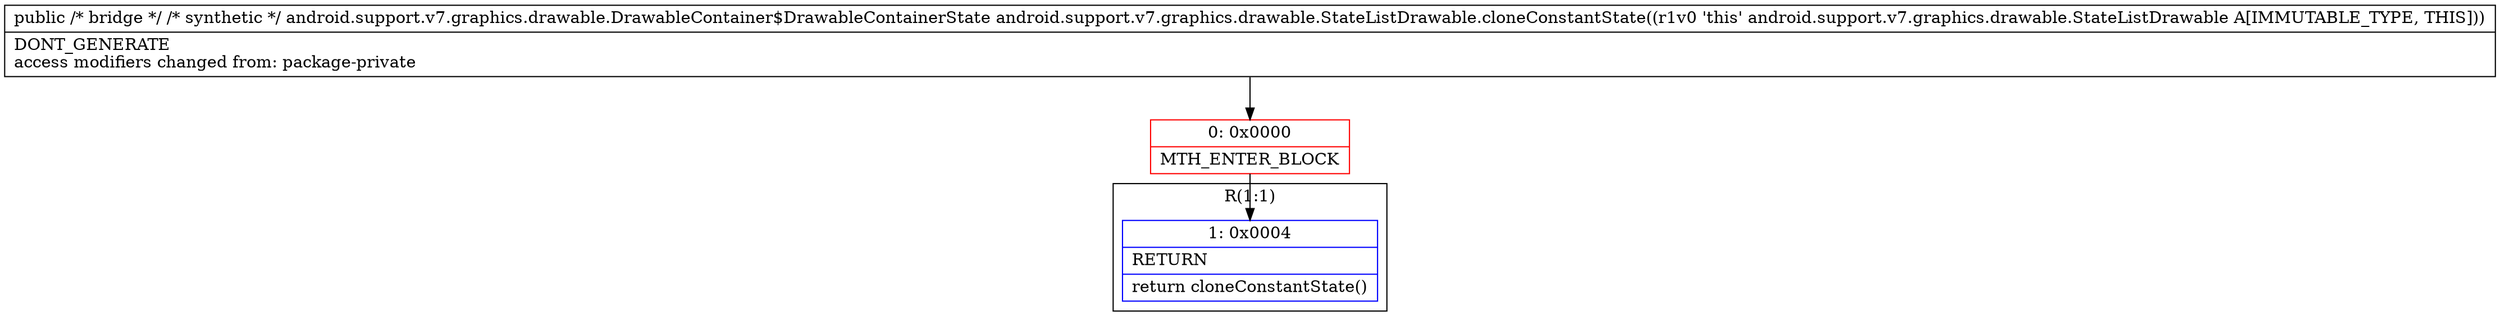 digraph "CFG forandroid.support.v7.graphics.drawable.StateListDrawable.cloneConstantState()Landroid\/support\/v7\/graphics\/drawable\/DrawableContainer$DrawableContainerState;" {
subgraph cluster_Region_71519669 {
label = "R(1:1)";
node [shape=record,color=blue];
Node_1 [shape=record,label="{1\:\ 0x0004|RETURN\l|return cloneConstantState()\l}"];
}
Node_0 [shape=record,color=red,label="{0\:\ 0x0000|MTH_ENTER_BLOCK\l}"];
MethodNode[shape=record,label="{public \/* bridge *\/ \/* synthetic *\/ android.support.v7.graphics.drawable.DrawableContainer$DrawableContainerState android.support.v7.graphics.drawable.StateListDrawable.cloneConstantState((r1v0 'this' android.support.v7.graphics.drawable.StateListDrawable A[IMMUTABLE_TYPE, THIS]))  | DONT_GENERATE\laccess modifiers changed from: package\-private\l}"];
MethodNode -> Node_0;
Node_0 -> Node_1;
}

